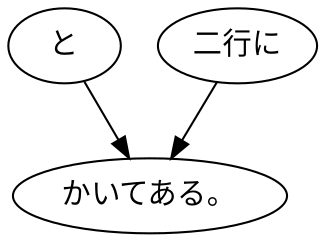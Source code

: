 digraph graph3814 {
	node0 [label="と"];
	node1 [label="二行に"];
	node2 [label="かいてある。"];
	node0 -> node2;
	node1 -> node2;
}
